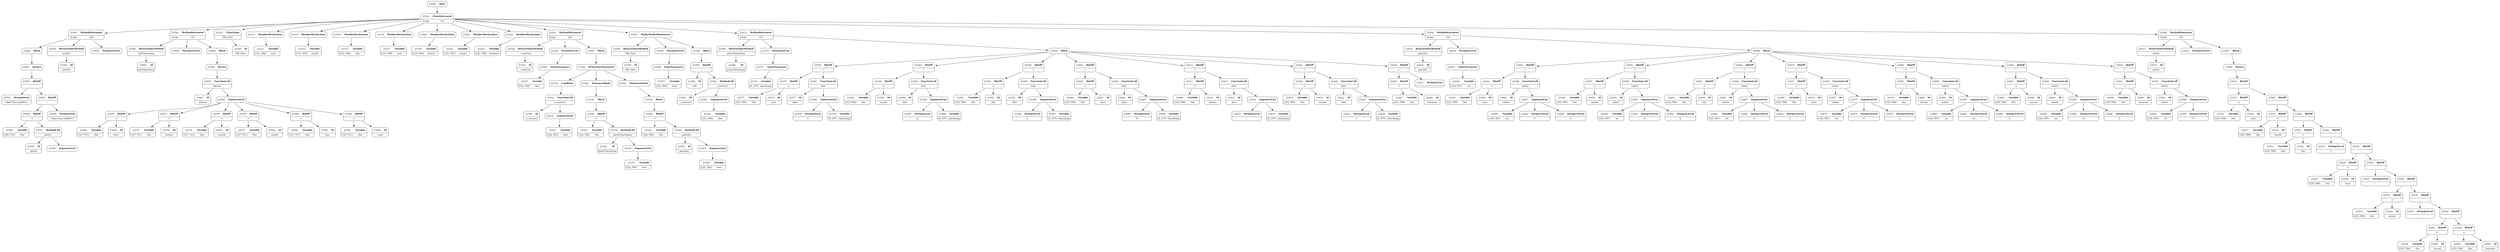 digraph ast {
node [shape=none];
23552 [label=<<TABLE border='1' cellspacing='0' cellpadding='10' style='rounded' ><TR><TD border='0'>23552</TD><TD border='0'><B>StringLiteral</B></TD></TR><HR/><TR><TD border='0' cellpadding='5' colspan='2'>&lt;dateTime.iso8601&gt;</TD></TR></TABLE>>];
23553 [label=<<TABLE border='1' cellspacing='0' cellpadding='10' style='rounded' ><TR><TD border='0'>23553</TD><TD border='0'><B>BinOP</B></TD></TR><HR/><TR><TD border='0' cellpadding='5' colspan='2'>.</TD></TR></TABLE>>];
23553 -> 23552 [weight=2];
23553 -> 23559 [weight=2];
23554 [label=<<TABLE border='1' cellspacing='0' cellpadding='10' style='rounded' ><TR><TD border='0'>23554</TD><TD border='0'><B>Variable</B></TD></TR><HR/><TR><TD border='0' cellpadding='5'>(126, 510)</TD><TD border='0' cellpadding='5'>this</TD></TR></TABLE>>];
23555 [label=<<TABLE border='1' cellspacing='0' cellpadding='10' style='rounded' ><TR><TD border='0'>23555</TD><TD border='0'><B>Id</B></TD></TR><HR/><TR><TD border='0' cellpadding='5' colspan='2'>getIso</TD></TR></TABLE>>];
23556 [label=<<TABLE border='1' cellspacing='0' cellpadding='10' style='rounded' ><TR><TD border='0'>23556</TD><TD border='0'><B>ArgumentList</B></TD></TR></TABLE>>];
23557 [label=<<TABLE border='1' cellspacing='0' cellpadding='10' style='rounded' ><TR><TD border='0'>23557</TD><TD border='0'><B>MethodCall</B></TD></TR><HR/><TR><TD border='0' cellpadding='5' colspan='2'>getIso</TD></TR></TABLE>>];
23557 -> 23555 [weight=2];
23557 -> 23556 [weight=2];
23558 [label=<<TABLE border='1' cellspacing='0' cellpadding='10' style='rounded' ><TR><TD border='0'>23558</TD><TD border='0'><B>BinOP</B></TD></TR><HR/><TR><TD border='0' cellpadding='5' colspan='2'>-&gt;</TD></TR></TABLE>>];
23558 -> 23554 [weight=2];
23558 -> 23557 [weight=2];
23559 [label=<<TABLE border='1' cellspacing='0' cellpadding='10' style='rounded' ><TR><TD border='0'>23559</TD><TD border='0'><B>BinOP</B></TD></TR><HR/><TR><TD border='0' cellpadding='5' colspan='2'>.</TD></TR></TABLE>>];
23559 -> 23558 [weight=2];
23559 -> 23560 [weight=2];
23560 [label=<<TABLE border='1' cellspacing='0' cellpadding='10' style='rounded' ><TR><TD border='0'>23560</TD><TD border='0'><B>StringLiteral</B></TD></TR><HR/><TR><TD border='0' cellpadding='5' colspan='2'>&lt;dateTime.iso8601&gt;</TD></TR></TABLE>>];
23561 [label=<<TABLE border='1' cellspacing='0' cellpadding='10' style='rounded' ><TR><TD border='0'>23561</TD><TD border='0'><B>Return</B></TD></TR></TABLE>>];
23561 -> 23553 [weight=2];
23562 [label=<<TABLE border='1' cellspacing='0' cellpadding='10' style='rounded' ><TR><TD border='0'>23562</TD><TD border='0'><B>Block</B></TD></TR></TABLE>>];
23562 -> 23561 [weight=2];
23563 [label=<<TABLE border='1' cellspacing='0' cellpadding='10' style='rounded' ><TR><TD border='0'>23563</TD><TD border='0'><B>MethodStatement</B></TD></TR><HR/><TR><TD border='0' cellpadding='5'>Scope</TD><TD border='0' cellpadding='5'>126</TD></TR></TABLE>>];
23563 -> 23550 [weight=2];
23563 -> 23551 [weight=2];
23563 -> 23562 [weight=2];
23564 [label=<<TABLE border='1' cellspacing='0' cellpadding='10' style='rounded' ><TR><TD border='0'>23564</TD><TD border='0'><B>Id</B></TD></TR><HR/><TR><TD border='0' cellpadding='5' colspan='2'>getTimestamp</TD></TR></TABLE>>];
23565 [label=<<TABLE border='1' cellspacing='0' cellpadding='10' style='rounded' ><TR><TD border='0'>23565</TD><TD border='0'><B>ReturnValueMethod</B></TD></TR><HR/><TR><TD border='0' cellpadding='5' colspan='2'>getTimestamp</TD></TR></TABLE>>];
23565 -> 23564 [weight=2];
23566 [label=<<TABLE border='1' cellspacing='0' cellpadding='10' style='rounded' ><TR><TD border='0'>23566</TD><TD border='0'><B>ParameterList</B></TD></TR></TABLE>>];
23567 [label=<<TABLE border='1' cellspacing='0' cellpadding='10' style='rounded' ><TR><TD border='0'>23567</TD><TD border='0'><B>Id</B></TD></TR><HR/><TR><TD border='0' cellpadding='5' colspan='2'>mktime</TD></TR></TABLE>>];
23568 [label=<<TABLE border='1' cellspacing='0' cellpadding='10' style='rounded' ><TR><TD border='0'>23568</TD><TD border='0'><B>Variable</B></TD></TR><HR/><TR><TD border='0' cellpadding='5'>(127, 511)</TD><TD border='0' cellpadding='5'>this</TD></TR></TABLE>>];
23569 [label=<<TABLE border='1' cellspacing='0' cellpadding='10' style='rounded' ><TR><TD border='0'>23569</TD><TD border='0'><B>Id</B></TD></TR><HR/><TR><TD border='0' cellpadding='5' colspan='2'>hour</TD></TR></TABLE>>];
23570 [label=<<TABLE border='1' cellspacing='0' cellpadding='10' style='rounded' ><TR><TD border='0'>23570</TD><TD border='0'><B>BinOP</B></TD></TR><HR/><TR><TD border='0' cellpadding='5' colspan='2'>-&gt;</TD></TR></TABLE>>];
23570 -> 23568 [weight=2];
23570 -> 23569 [weight=2];
23571 [label=<<TABLE border='1' cellspacing='0' cellpadding='10' style='rounded' ><TR><TD border='0'>23571</TD><TD border='0'><B>Variable</B></TD></TR><HR/><TR><TD border='0' cellpadding='5'>(127, 511)</TD><TD border='0' cellpadding='5'>this</TD></TR></TABLE>>];
23572 [label=<<TABLE border='1' cellspacing='0' cellpadding='10' style='rounded' ><TR><TD border='0'>23572</TD><TD border='0'><B>Id</B></TD></TR><HR/><TR><TD border='0' cellpadding='5' colspan='2'>minute</TD></TR></TABLE>>];
23573 [label=<<TABLE border='1' cellspacing='0' cellpadding='10' style='rounded' ><TR><TD border='0'>23573</TD><TD border='0'><B>BinOP</B></TD></TR><HR/><TR><TD border='0' cellpadding='5' colspan='2'>-&gt;</TD></TR></TABLE>>];
23573 -> 23571 [weight=2];
23573 -> 23572 [weight=2];
23574 [label=<<TABLE border='1' cellspacing='0' cellpadding='10' style='rounded' ><TR><TD border='0'>23574</TD><TD border='0'><B>Variable</B></TD></TR><HR/><TR><TD border='0' cellpadding='5'>(127, 511)</TD><TD border='0' cellpadding='5'>this</TD></TR></TABLE>>];
23575 [label=<<TABLE border='1' cellspacing='0' cellpadding='10' style='rounded' ><TR><TD border='0'>23575</TD><TD border='0'><B>Id</B></TD></TR><HR/><TR><TD border='0' cellpadding='5' colspan='2'>second</TD></TR></TABLE>>];
23576 [label=<<TABLE border='1' cellspacing='0' cellpadding='10' style='rounded' ><TR><TD border='0'>23576</TD><TD border='0'><B>BinOP</B></TD></TR><HR/><TR><TD border='0' cellpadding='5' colspan='2'>-&gt;</TD></TR></TABLE>>];
23576 -> 23574 [weight=2];
23576 -> 23575 [weight=2];
23577 [label=<<TABLE border='1' cellspacing='0' cellpadding='10' style='rounded' ><TR><TD border='0'>23577</TD><TD border='0'><B>Variable</B></TD></TR><HR/><TR><TD border='0' cellpadding='5'>(127, 511)</TD><TD border='0' cellpadding='5'>this</TD></TR></TABLE>>];
23578 [label=<<TABLE border='1' cellspacing='0' cellpadding='10' style='rounded' ><TR><TD border='0'>23578</TD><TD border='0'><B>Id</B></TD></TR><HR/><TR><TD border='0' cellpadding='5' colspan='2'>month</TD></TR></TABLE>>];
23579 [label=<<TABLE border='1' cellspacing='0' cellpadding='10' style='rounded' ><TR><TD border='0'>23579</TD><TD border='0'><B>BinOP</B></TD></TR><HR/><TR><TD border='0' cellpadding='5' colspan='2'>-&gt;</TD></TR></TABLE>>];
23579 -> 23577 [weight=2];
23579 -> 23578 [weight=2];
23580 [label=<<TABLE border='1' cellspacing='0' cellpadding='10' style='rounded' ><TR><TD border='0'>23580</TD><TD border='0'><B>Variable</B></TD></TR><HR/><TR><TD border='0' cellpadding='5'>(127, 511)</TD><TD border='0' cellpadding='5'>this</TD></TR></TABLE>>];
23581 [label=<<TABLE border='1' cellspacing='0' cellpadding='10' style='rounded' ><TR><TD border='0'>23581</TD><TD border='0'><B>Id</B></TD></TR><HR/><TR><TD border='0' cellpadding='5' colspan='2'>day</TD></TR></TABLE>>];
23582 [label=<<TABLE border='1' cellspacing='0' cellpadding='10' style='rounded' ><TR><TD border='0'>23582</TD><TD border='0'><B>BinOP</B></TD></TR><HR/><TR><TD border='0' cellpadding='5' colspan='2'>-&gt;</TD></TR></TABLE>>];
23582 -> 23580 [weight=2];
23582 -> 23581 [weight=2];
23583 [label=<<TABLE border='1' cellspacing='0' cellpadding='10' style='rounded' ><TR><TD border='0'>23583</TD><TD border='0'><B>Variable</B></TD></TR><HR/><TR><TD border='0' cellpadding='5'>(127, 511)</TD><TD border='0' cellpadding='5'>this</TD></TR></TABLE>>];
23584 [label=<<TABLE border='1' cellspacing='0' cellpadding='10' style='rounded' ><TR><TD border='0'>23584</TD><TD border='0'><B>Id</B></TD></TR><HR/><TR><TD border='0' cellpadding='5' colspan='2'>year</TD></TR></TABLE>>];
23585 [label=<<TABLE border='1' cellspacing='0' cellpadding='10' style='rounded' ><TR><TD border='0'>23585</TD><TD border='0'><B>BinOP</B></TD></TR><HR/><TR><TD border='0' cellpadding='5' colspan='2'>-&gt;</TD></TR></TABLE>>];
23585 -> 23583 [weight=2];
23585 -> 23584 [weight=2];
23586 [label=<<TABLE border='1' cellspacing='0' cellpadding='10' style='rounded' ><TR><TD border='0'>23586</TD><TD border='0'><B>ArgumentList</B></TD></TR></TABLE>>];
23586 -> 23570 [weight=2];
23586 -> 23573 [weight=2];
23586 -> 23576 [weight=2];
23586 -> 23579 [weight=2];
23586 -> 23582 [weight=2];
23586 -> 23585 [weight=2];
23587 [label=<<TABLE border='1' cellspacing='0' cellpadding='10' style='rounded' ><TR><TD border='0'>23587</TD><TD border='0'><B>FunctionCall</B></TD></TR><HR/><TR><TD border='0' cellpadding='5' colspan='2'>mktime</TD></TR></TABLE>>];
23587 -> 23567 [weight=2];
23587 -> 23586 [weight=2];
23588 [label=<<TABLE border='1' cellspacing='0' cellpadding='10' style='rounded' ><TR><TD border='0'>23588</TD><TD border='0'><B>Return</B></TD></TR></TABLE>>];
23588 -> 23587 [weight=2];
23589 [label=<<TABLE border='1' cellspacing='0' cellpadding='10' style='rounded' ><TR><TD border='0'>23589</TD><TD border='0'><B>Block</B></TD></TR></TABLE>>];
23589 -> 23588 [weight=2];
23590 [label=<<TABLE border='1' cellspacing='0' cellpadding='10' style='rounded' ><TR><TD border='0'>23590</TD><TD border='0'><B>MethodStatement</B></TD></TR><HR/><TR><TD border='0' cellpadding='5'>Scope</TD><TD border='0' cellpadding='5'>127</TD></TR></TABLE>>];
23590 -> 23565 [weight=2];
23590 -> 23566 [weight=2];
23590 -> 23589 [weight=2];
23591 [label=<<TABLE border='1' cellspacing='0' cellpadding='10' style='rounded' ><TR><TD border='0'>23591</TD><TD border='0'><B>ClassStatement</B></TD></TR><HR/><TR><TD border='0' cellpadding='5'>Scope</TD><TD border='0' cellpadding='5'>121</TD></TR></TABLE>>];
23591 -> 23310 [weight=2];
23591 -> 23312 [weight=2];
23591 -> 23314 [weight=2];
23591 -> 23316 [weight=2];
23591 -> 23318 [weight=2];
23591 -> 23320 [weight=2];
23591 -> 23322 [weight=2];
23591 -> 23324 [weight=2];
23591 -> 23354 [weight=2];
23591 -> 23367 [weight=2];
23591 -> 23433 [weight=2];
23591 -> 23509 [weight=2];
23591 -> 23548 [weight=2];
23591 -> 23563 [weight=2];
23591 -> 23590 [weight=2];
23592 [label=<<TABLE border='1' cellspacing='0' cellpadding='10' style='rounded' ><TR><TD border='0'>23592</TD><TD border='0'><B>Start</B></TD></TR></TABLE>>];
23592 -> 23591 [weight=2];
23309 [label=<<TABLE border='1' cellspacing='0' cellpadding='10' style='rounded' ><TR><TD border='0'>23309</TD><TD border='0'><B>Id</B></TD></TR><HR/><TR><TD border='0' cellpadding='5' colspan='2'>IXR_Date</TD></TR></TABLE>>];
23310 [label=<<TABLE border='1' cellspacing='0' cellpadding='10' style='rounded' ><TR><TD border='0'>23310</TD><TD border='0'><B>ClassName</B></TD></TR><HR/><TR><TD border='0' cellpadding='5' colspan='2'>IXR_Date</TD></TR></TABLE>>];
23310 -> 23309 [weight=2];
23311 [label=<<TABLE border='1' cellspacing='0' cellpadding='10' style='rounded' ><TR><TD border='0'>23311</TD><TD border='0'><B>Variable</B></TD></TR><HR/><TR><TD border='0' cellpadding='5'>(121, 496)</TD><TD border='0' cellpadding='5'>year</TD></TR></TABLE>>];
23312 [label=<<TABLE border='1' cellspacing='0' cellpadding='10' style='rounded' ><TR><TD border='0'>23312</TD><TD border='0'><B>MemberDeclaration</B></TD></TR></TABLE>>];
23312 -> 23311 [weight=2];
23313 [label=<<TABLE border='1' cellspacing='0' cellpadding='10' style='rounded' ><TR><TD border='0'>23313</TD><TD border='0'><B>Variable</B></TD></TR><HR/><TR><TD border='0' cellpadding='5'>(121, 497)</TD><TD border='0' cellpadding='5'>month</TD></TR></TABLE>>];
23314 [label=<<TABLE border='1' cellspacing='0' cellpadding='10' style='rounded' ><TR><TD border='0'>23314</TD><TD border='0'><B>MemberDeclaration</B></TD></TR></TABLE>>];
23314 -> 23313 [weight=2];
23315 [label=<<TABLE border='1' cellspacing='0' cellpadding='10' style='rounded' ><TR><TD border='0'>23315</TD><TD border='0'><B>Variable</B></TD></TR><HR/><TR><TD border='0' cellpadding='5'>(121, 498)</TD><TD border='0' cellpadding='5'>day</TD></TR></TABLE>>];
23316 [label=<<TABLE border='1' cellspacing='0' cellpadding='10' style='rounded' ><TR><TD border='0'>23316</TD><TD border='0'><B>MemberDeclaration</B></TD></TR></TABLE>>];
23316 -> 23315 [weight=2];
23317 [label=<<TABLE border='1' cellspacing='0' cellpadding='10' style='rounded' ><TR><TD border='0'>23317</TD><TD border='0'><B>Variable</B></TD></TR><HR/><TR><TD border='0' cellpadding='5'>(121, 499)</TD><TD border='0' cellpadding='5'>hour</TD></TR></TABLE>>];
23318 [label=<<TABLE border='1' cellspacing='0' cellpadding='10' style='rounded' ><TR><TD border='0'>23318</TD><TD border='0'><B>MemberDeclaration</B></TD></TR></TABLE>>];
23318 -> 23317 [weight=2];
23319 [label=<<TABLE border='1' cellspacing='0' cellpadding='10' style='rounded' ><TR><TD border='0'>23319</TD><TD border='0'><B>Variable</B></TD></TR><HR/><TR><TD border='0' cellpadding='5'>(121, 500)</TD><TD border='0' cellpadding='5'>minute</TD></TR></TABLE>>];
23320 [label=<<TABLE border='1' cellspacing='0' cellpadding='10' style='rounded' ><TR><TD border='0'>23320</TD><TD border='0'><B>MemberDeclaration</B></TD></TR></TABLE>>];
23320 -> 23319 [weight=2];
23321 [label=<<TABLE border='1' cellspacing='0' cellpadding='10' style='rounded' ><TR><TD border='0'>23321</TD><TD border='0'><B>Variable</B></TD></TR><HR/><TR><TD border='0' cellpadding='5'>(121, 501)</TD><TD border='0' cellpadding='5'>second</TD></TR></TABLE>>];
23322 [label=<<TABLE border='1' cellspacing='0' cellpadding='10' style='rounded' ><TR><TD border='0'>23322</TD><TD border='0'><B>MemberDeclaration</B></TD></TR></TABLE>>];
23322 -> 23321 [weight=2];
23323 [label=<<TABLE border='1' cellspacing='0' cellpadding='10' style='rounded' ><TR><TD border='0'>23323</TD><TD border='0'><B>Variable</B></TD></TR><HR/><TR><TD border='0' cellpadding='5'>(121, 502)</TD><TD border='0' cellpadding='5'>timezone</TD></TR></TABLE>>];
23324 [label=<<TABLE border='1' cellspacing='0' cellpadding='10' style='rounded' ><TR><TD border='0'>23324</TD><TD border='0'><B>MemberDeclaration</B></TD></TR></TABLE>>];
23324 -> 23323 [weight=2];
23325 [label=<<TABLE border='1' cellspacing='0' cellpadding='10' style='rounded' ><TR><TD border='0'>23325</TD><TD border='0'><B>Id</B></TD></TR><HR/><TR><TD border='0' cellpadding='5' colspan='2'>__construct</TD></TR></TABLE>>];
23326 [label=<<TABLE border='1' cellspacing='0' cellpadding='10' style='rounded' ><TR><TD border='0'>23326</TD><TD border='0'><B>ReturnValueMethod</B></TD></TR><HR/><TR><TD border='0' cellpadding='5' colspan='2'>__construct</TD></TR></TABLE>>];
23326 -> 23325 [weight=2];
23327 [label=<<TABLE border='1' cellspacing='0' cellpadding='10' style='rounded' ><TR><TD border='0'>23327</TD><TD border='0'><B>Variable</B></TD></TR><HR/><TR><TD border='0' cellpadding='5'>(122, 503)</TD><TD border='0' cellpadding='5'>time</TD></TR></TABLE>>];
23328 [label=<<TABLE border='1' cellspacing='0' cellpadding='10' style='rounded' ><TR><TD border='0'>23328</TD><TD border='0'><B>ValueParameter</B></TD></TR></TABLE>>];
23328 -> 23327 [weight=2];
23329 [label=<<TABLE border='1' cellspacing='0' cellpadding='10' style='rounded' ><TR><TD border='0'>23329</TD><TD border='0'><B>ParameterList</B></TD></TR></TABLE>>];
23329 -> 23328 [weight=2];
23330 [label=<<TABLE border='1' cellspacing='0' cellpadding='10' style='rounded' ><TR><TD border='0'>23330</TD><TD border='0'><B>Id</B></TD></TR><HR/><TR><TD border='0' cellpadding='5' colspan='2'>is_numeric</TD></TR></TABLE>>];
23331 [label=<<TABLE border='1' cellspacing='0' cellpadding='10' style='rounded' ><TR><TD border='0'>23331</TD><TD border='0'><B>Variable</B></TD></TR><HR/><TR><TD border='0' cellpadding='5'>(122, 503)</TD><TD border='0' cellpadding='5'>time</TD></TR></TABLE>>];
23332 [label=<<TABLE border='1' cellspacing='0' cellpadding='10' style='rounded' ><TR><TD border='0'>23332</TD><TD border='0'><B>ArgumentList</B></TD></TR></TABLE>>];
23332 -> 23331 [weight=2];
23333 [label=<<TABLE border='1' cellspacing='0' cellpadding='10' style='rounded' ><TR><TD border='0'>23333</TD><TD border='0'><B>FunctionCall</B></TD></TR><HR/><TR><TD border='0' cellpadding='5' colspan='2'>is_numeric</TD></TR></TABLE>>];
23333 -> 23330 [weight=2];
23333 -> 23332 [weight=2];
23334 [label=<<TABLE border='1' cellspacing='0' cellpadding='10' style='rounded' ><TR><TD border='0'>23334</TD><TD border='0'><B>Condition</B></TD></TR></TABLE>>];
23334 -> 23333 [weight=2];
23335 [label=<<TABLE border='1' cellspacing='0' cellpadding='10' style='rounded' ><TR><TD border='0'>23335</TD><TD border='0'><B>Variable</B></TD></TR><HR/><TR><TD border='0' cellpadding='5'>(122, 504)</TD><TD border='0' cellpadding='5'>this</TD></TR></TABLE>>];
23336 [label=<<TABLE border='1' cellspacing='0' cellpadding='10' style='rounded' ><TR><TD border='0'>23336</TD><TD border='0'><B>Id</B></TD></TR><HR/><TR><TD border='0' cellpadding='5' colspan='2'>parseTimestamp</TD></TR></TABLE>>];
23337 [label=<<TABLE border='1' cellspacing='0' cellpadding='10' style='rounded' ><TR><TD border='0'>23337</TD><TD border='0'><B>Variable</B></TD></TR><HR/><TR><TD border='0' cellpadding='5'>(122, 503)</TD><TD border='0' cellpadding='5'>time</TD></TR></TABLE>>];
23338 [label=<<TABLE border='1' cellspacing='0' cellpadding='10' style='rounded' ><TR><TD border='0'>23338</TD><TD border='0'><B>ArgumentList</B></TD></TR></TABLE>>];
23338 -> 23337 [weight=2];
23339 [label=<<TABLE border='1' cellspacing='0' cellpadding='10' style='rounded' ><TR><TD border='0'>23339</TD><TD border='0'><B>MethodCall</B></TD></TR><HR/><TR><TD border='0' cellpadding='5' colspan='2'>parseTimestamp</TD></TR></TABLE>>];
23339 -> 23336 [weight=2];
23339 -> 23338 [weight=2];
23340 [label=<<TABLE border='1' cellspacing='0' cellpadding='10' style='rounded' ><TR><TD border='0'>23340</TD><TD border='0'><B>BinOP</B></TD></TR><HR/><TR><TD border='0' cellpadding='5' colspan='2'>-&gt;</TD></TR></TABLE>>];
23340 -> 23335 [weight=2];
23340 -> 23339 [weight=2];
23341 [label=<<TABLE border='1' cellspacing='0' cellpadding='10' style='rounded' ><TR><TD border='0'>23341</TD><TD border='0'><B>Block</B></TD></TR></TABLE>>];
23341 -> 23340 [weight=2];
23342 [label=<<TABLE border='1' cellspacing='0' cellpadding='10' style='rounded' ><TR><TD border='0'>23342</TD><TD border='0'><B>IfThenElseStatement</B></TD></TR></TABLE>>];
23342 -> 23334 [weight=2];
23342 -> 23343 [weight=2];
23342 -> 23352 [weight=2];
23343 [label=<<TABLE border='1' cellspacing='0' cellpadding='10' style='rounded' ><TR><TD border='0'>23343</TD><TD border='0'><B>StatementBody</B></TD></TR></TABLE>>];
23343 -> 23341 [weight=2];
23344 [label=<<TABLE border='1' cellspacing='0' cellpadding='10' style='rounded' ><TR><TD border='0'>23344</TD><TD border='0'><B>Variable</B></TD></TR><HR/><TR><TD border='0' cellpadding='5'>(122, 504)</TD><TD border='0' cellpadding='5'>this</TD></TR></TABLE>>];
23345 [label=<<TABLE border='1' cellspacing='0' cellpadding='10' style='rounded' ><TR><TD border='0'>23345</TD><TD border='0'><B>Id</B></TD></TR><HR/><TR><TD border='0' cellpadding='5' colspan='2'>parseIso</TD></TR></TABLE>>];
23346 [label=<<TABLE border='1' cellspacing='0' cellpadding='10' style='rounded' ><TR><TD border='0'>23346</TD><TD border='0'><B>Variable</B></TD></TR><HR/><TR><TD border='0' cellpadding='5'>(122, 503)</TD><TD border='0' cellpadding='5'>time</TD></TR></TABLE>>];
23347 [label=<<TABLE border='1' cellspacing='0' cellpadding='10' style='rounded' ><TR><TD border='0'>23347</TD><TD border='0'><B>ArgumentList</B></TD></TR></TABLE>>];
23347 -> 23346 [weight=2];
23348 [label=<<TABLE border='1' cellspacing='0' cellpadding='10' style='rounded' ><TR><TD border='0'>23348</TD><TD border='0'><B>MethodCall</B></TD></TR><HR/><TR><TD border='0' cellpadding='5' colspan='2'>parseIso</TD></TR></TABLE>>];
23348 -> 23345 [weight=2];
23348 -> 23347 [weight=2];
23349 [label=<<TABLE border='1' cellspacing='0' cellpadding='10' style='rounded' ><TR><TD border='0'>23349</TD><TD border='0'><B>BinOP</B></TD></TR><HR/><TR><TD border='0' cellpadding='5' colspan='2'>-&gt;</TD></TR></TABLE>>];
23349 -> 23344 [weight=2];
23349 -> 23348 [weight=2];
23350 [label=<<TABLE border='1' cellspacing='0' cellpadding='10' style='rounded' ><TR><TD border='0'>23350</TD><TD border='0'><B>Block</B></TD></TR></TABLE>>];
23350 -> 23349 [weight=2];
23352 [label=<<TABLE border='1' cellspacing='0' cellpadding='10' style='rounded' ><TR><TD border='0'>23352</TD><TD border='0'><B>StatementBody</B></TD></TR></TABLE>>];
23352 -> 23350 [weight=2];
23353 [label=<<TABLE border='1' cellspacing='0' cellpadding='10' style='rounded' ><TR><TD border='0'>23353</TD><TD border='0'><B>Block</B></TD></TR></TABLE>>];
23353 -> 23342 [weight=2];
23354 [label=<<TABLE border='1' cellspacing='0' cellpadding='10' style='rounded' ><TR><TD border='0'>23354</TD><TD border='0'><B>MethodStatement</B></TD></TR><HR/><TR><TD border='0' cellpadding='5'>Scope</TD><TD border='0' cellpadding='5'>122</TD></TR></TABLE>>];
23354 -> 23326 [weight=2];
23354 -> 23329 [weight=2];
23354 -> 23353 [weight=2];
23355 [label=<<TABLE border='1' cellspacing='0' cellpadding='10' style='rounded' ><TR><TD border='0'>23355</TD><TD border='0'><B>Id</B></TD></TR><HR/><TR><TD border='0' cellpadding='5' colspan='2'>IXR_Date</TD></TR></TABLE>>];
23356 [label=<<TABLE border='1' cellspacing='0' cellpadding='10' style='rounded' ><TR><TD border='0'>23356</TD><TD border='0'><B>ReturnValueMethod</B></TD></TR><HR/><TR><TD border='0' cellpadding='5' colspan='2'>IXR_Date</TD></TR></TABLE>>];
23356 -> 23355 [weight=2];
23357 [label=<<TABLE border='1' cellspacing='0' cellpadding='10' style='rounded' ><TR><TD border='0'>23357</TD><TD border='0'><B>Variable</B></TD></TR><HR/><TR><TD border='0' cellpadding='5'>(121, 505)</TD><TD border='0' cellpadding='5'>time</TD></TR></TABLE>>];
23358 [label=<<TABLE border='1' cellspacing='0' cellpadding='10' style='rounded' ><TR><TD border='0'>23358</TD><TD border='0'><B>ValueParameter</B></TD></TR></TABLE>>];
23358 -> 23357 [weight=2];
23359 [label=<<TABLE border='1' cellspacing='0' cellpadding='10' style='rounded' ><TR><TD border='0'>23359</TD><TD border='0'><B>ParameterList</B></TD></TR></TABLE>>];
23359 -> 23358 [weight=2];
23360 [label=<<TABLE border='1' cellspacing='0' cellpadding='10' style='rounded' ><TR><TD border='0'>23360</TD><TD border='0'><B>Id</B></TD></TR><HR/><TR><TD border='0' cellpadding='5' colspan='2'>self</TD></TR></TABLE>>];
23361 [label=<<TABLE border='1' cellspacing='0' cellpadding='10' style='rounded' ><TR><TD border='0'>23361</TD><TD border='0'><B>Id</B></TD></TR><HR/><TR><TD border='0' cellpadding='5' colspan='2'>__construct</TD></TR></TABLE>>];
23362 [label=<<TABLE border='1' cellspacing='0' cellpadding='10' style='rounded' ><TR><TD border='0'>23362</TD><TD border='0'><B>Variable</B></TD></TR><HR/><TR><TD border='0' cellpadding='5'>(121, 505)</TD><TD border='0' cellpadding='5'>time</TD></TR></TABLE>>];
23363 [label=<<TABLE border='1' cellspacing='0' cellpadding='10' style='rounded' ><TR><TD border='0'>23363</TD><TD border='0'><B>ArgumentList</B></TD></TR></TABLE>>];
23363 -> 23362 [weight=2];
23364 [label=<<TABLE border='1' cellspacing='0' cellpadding='10' style='rounded' ><TR><TD border='0'>23364</TD><TD border='0'><B>MethodCall</B></TD></TR><HR/><TR><TD border='0' cellpadding='5' colspan='2'>__construct</TD></TR></TABLE>>];
23364 -> 23361 [weight=2];
23364 -> 23363 [weight=2];
23365 [label=<<TABLE border='1' cellspacing='0' cellpadding='10' style='rounded' ><TR><TD border='0'>23365</TD><TD border='0'><B>BinOP</B></TD></TR><HR/><TR><TD border='0' cellpadding='5' colspan='2'>::</TD></TR></TABLE>>];
23365 -> 23360 [weight=2];
23365 -> 23364 [weight=2];
23366 [label=<<TABLE border='1' cellspacing='0' cellpadding='10' style='rounded' ><TR><TD border='0'>23366</TD><TD border='0'><B>Block</B></TD></TR></TABLE>>];
23366 -> 23365 [weight=2];
23367 [label=<<TABLE border='1' cellspacing='0' cellpadding='10' style='rounded' ><TR><TD border='0'>23367</TD><TD border='0'><B>PublicMethodStatement</B></TD></TR></TABLE>>];
23367 -> 23356 [weight=2];
23367 -> 23359 [weight=2];
23367 -> 23366 [weight=2];
23368 [label=<<TABLE border='1' cellspacing='0' cellpadding='10' style='rounded' ><TR><TD border='0'>23368</TD><TD border='0'><B>Id</B></TD></TR><HR/><TR><TD border='0' cellpadding='5' colspan='2'>parseTimestamp</TD></TR></TABLE>>];
23369 [label=<<TABLE border='1' cellspacing='0' cellpadding='10' style='rounded' ><TR><TD border='0'>23369</TD><TD border='0'><B>ReturnValueMethod</B></TD></TR><HR/><TR><TD border='0' cellpadding='5' colspan='2'>parseTimestamp</TD></TR></TABLE>>];
23369 -> 23368 [weight=2];
23370 [label=<<TABLE border='1' cellspacing='0' cellpadding='10' style='rounded' ><TR><TD border='0'>23370</TD><TD border='0'><B>Variable</B></TD></TR><HR/><TR><TD border='0' cellpadding='5'>(0, 277)</TD><TD border='0' cellpadding='5'>timestamp</TD></TR></TABLE>>];
23371 [label=<<TABLE border='1' cellspacing='0' cellpadding='10' style='rounded' ><TR><TD border='0'>23371</TD><TD border='0'><B>ValueParameter</B></TD></TR></TABLE>>];
23371 -> 23370 [weight=2];
23372 [label=<<TABLE border='1' cellspacing='0' cellpadding='10' style='rounded' ><TR><TD border='0'>23372</TD><TD border='0'><B>ParameterList</B></TD></TR></TABLE>>];
23372 -> 23371 [weight=2];
23373 [label=<<TABLE border='1' cellspacing='0' cellpadding='10' style='rounded' ><TR><TD border='0'>23373</TD><TD border='0'><B>Variable</B></TD></TR><HR/><TR><TD border='0' cellpadding='5'>(123, 506)</TD><TD border='0' cellpadding='5'>this</TD></TR></TABLE>>];
23374 [label=<<TABLE border='1' cellspacing='0' cellpadding='10' style='rounded' ><TR><TD border='0'>23374</TD><TD border='0'><B>Id</B></TD></TR><HR/><TR><TD border='0' cellpadding='5' colspan='2'>year</TD></TR></TABLE>>];
23375 [label=<<TABLE border='1' cellspacing='0' cellpadding='10' style='rounded' ><TR><TD border='0'>23375</TD><TD border='0'><B>BinOP</B></TD></TR><HR/><TR><TD border='0' cellpadding='5' colspan='2'>-&gt;</TD></TR></TABLE>>];
23375 -> 23373 [weight=2];
23375 -> 23374 [weight=2];
23376 [label=<<TABLE border='1' cellspacing='0' cellpadding='10' style='rounded' ><TR><TD border='0'>23376</TD><TD border='0'><B>BinOP</B></TD></TR><HR/><TR><TD border='0' cellpadding='5' colspan='2'>=</TD></TR></TABLE>>];
23376 -> 23375 [weight=2];
23376 -> 23381 [weight=2];
23377 [label=<<TABLE border='1' cellspacing='0' cellpadding='10' style='rounded' ><TR><TD border='0'>23377</TD><TD border='0'><B>Id</B></TD></TR><HR/><TR><TD border='0' cellpadding='5' colspan='2'>date</TD></TR></TABLE>>];
23378 [label=<<TABLE border='1' cellspacing='0' cellpadding='10' style='rounded' ><TR><TD border='0'>23378</TD><TD border='0'><B>StringLiteral</B></TD></TR><HR/><TR><TD border='0' cellpadding='5' colspan='2'>Y</TD></TR></TABLE>>];
23379 [label=<<TABLE border='1' cellspacing='0' cellpadding='10' style='rounded' ><TR><TD border='0'>23379</TD><TD border='0'><B>Variable</B></TD></TR><HR/><TR><TD border='0' cellpadding='5'>(0, 277)</TD><TD border='0' cellpadding='5'>timestamp</TD></TR></TABLE>>];
23380 [label=<<TABLE border='1' cellspacing='0' cellpadding='10' style='rounded' ><TR><TD border='0'>23380</TD><TD border='0'><B>ArgumentList</B></TD></TR></TABLE>>];
23380 -> 23378 [weight=2];
23380 -> 23379 [weight=2];
23381 [label=<<TABLE border='1' cellspacing='0' cellpadding='10' style='rounded' ><TR><TD border='0'>23381</TD><TD border='0'><B>FunctionCall</B></TD></TR><HR/><TR><TD border='0' cellpadding='5' colspan='2'>date</TD></TR></TABLE>>];
23381 -> 23377 [weight=2];
23381 -> 23380 [weight=2];
23382 [label=<<TABLE border='1' cellspacing='0' cellpadding='10' style='rounded' ><TR><TD border='0'>23382</TD><TD border='0'><B>Variable</B></TD></TR><HR/><TR><TD border='0' cellpadding='5'>(123, 506)</TD><TD border='0' cellpadding='5'>this</TD></TR></TABLE>>];
23383 [label=<<TABLE border='1' cellspacing='0' cellpadding='10' style='rounded' ><TR><TD border='0'>23383</TD><TD border='0'><B>Id</B></TD></TR><HR/><TR><TD border='0' cellpadding='5' colspan='2'>month</TD></TR></TABLE>>];
23384 [label=<<TABLE border='1' cellspacing='0' cellpadding='10' style='rounded' ><TR><TD border='0'>23384</TD><TD border='0'><B>BinOP</B></TD></TR><HR/><TR><TD border='0' cellpadding='5' colspan='2'>-&gt;</TD></TR></TABLE>>];
23384 -> 23382 [weight=2];
23384 -> 23383 [weight=2];
23385 [label=<<TABLE border='1' cellspacing='0' cellpadding='10' style='rounded' ><TR><TD border='0'>23385</TD><TD border='0'><B>BinOP</B></TD></TR><HR/><TR><TD border='0' cellpadding='5' colspan='2'>=</TD></TR></TABLE>>];
23385 -> 23384 [weight=2];
23385 -> 23390 [weight=2];
23386 [label=<<TABLE border='1' cellspacing='0' cellpadding='10' style='rounded' ><TR><TD border='0'>23386</TD><TD border='0'><B>Id</B></TD></TR><HR/><TR><TD border='0' cellpadding='5' colspan='2'>date</TD></TR></TABLE>>];
23387 [label=<<TABLE border='1' cellspacing='0' cellpadding='10' style='rounded' ><TR><TD border='0'>23387</TD><TD border='0'><B>StringLiteral</B></TD></TR><HR/><TR><TD border='0' cellpadding='5' colspan='2'>m</TD></TR></TABLE>>];
23388 [label=<<TABLE border='1' cellspacing='0' cellpadding='10' style='rounded' ><TR><TD border='0'>23388</TD><TD border='0'><B>Variable</B></TD></TR><HR/><TR><TD border='0' cellpadding='5'>(0, 277)</TD><TD border='0' cellpadding='5'>timestamp</TD></TR></TABLE>>];
23389 [label=<<TABLE border='1' cellspacing='0' cellpadding='10' style='rounded' ><TR><TD border='0'>23389</TD><TD border='0'><B>ArgumentList</B></TD></TR></TABLE>>];
23389 -> 23387 [weight=2];
23389 -> 23388 [weight=2];
23390 [label=<<TABLE border='1' cellspacing='0' cellpadding='10' style='rounded' ><TR><TD border='0'>23390</TD><TD border='0'><B>FunctionCall</B></TD></TR><HR/><TR><TD border='0' cellpadding='5' colspan='2'>date</TD></TR></TABLE>>];
23390 -> 23386 [weight=2];
23390 -> 23389 [weight=2];
23391 [label=<<TABLE border='1' cellspacing='0' cellpadding='10' style='rounded' ><TR><TD border='0'>23391</TD><TD border='0'><B>Variable</B></TD></TR><HR/><TR><TD border='0' cellpadding='5'>(123, 506)</TD><TD border='0' cellpadding='5'>this</TD></TR></TABLE>>];
23392 [label=<<TABLE border='1' cellspacing='0' cellpadding='10' style='rounded' ><TR><TD border='0'>23392</TD><TD border='0'><B>Id</B></TD></TR><HR/><TR><TD border='0' cellpadding='5' colspan='2'>day</TD></TR></TABLE>>];
23393 [label=<<TABLE border='1' cellspacing='0' cellpadding='10' style='rounded' ><TR><TD border='0'>23393</TD><TD border='0'><B>BinOP</B></TD></TR><HR/><TR><TD border='0' cellpadding='5' colspan='2'>-&gt;</TD></TR></TABLE>>];
23393 -> 23391 [weight=2];
23393 -> 23392 [weight=2];
23394 [label=<<TABLE border='1' cellspacing='0' cellpadding='10' style='rounded' ><TR><TD border='0'>23394</TD><TD border='0'><B>BinOP</B></TD></TR><HR/><TR><TD border='0' cellpadding='5' colspan='2'>=</TD></TR></TABLE>>];
23394 -> 23393 [weight=2];
23394 -> 23399 [weight=2];
23395 [label=<<TABLE border='1' cellspacing='0' cellpadding='10' style='rounded' ><TR><TD border='0'>23395</TD><TD border='0'><B>Id</B></TD></TR><HR/><TR><TD border='0' cellpadding='5' colspan='2'>date</TD></TR></TABLE>>];
23396 [label=<<TABLE border='1' cellspacing='0' cellpadding='10' style='rounded' ><TR><TD border='0'>23396</TD><TD border='0'><B>StringLiteral</B></TD></TR><HR/><TR><TD border='0' cellpadding='5' colspan='2'>d</TD></TR></TABLE>>];
23397 [label=<<TABLE border='1' cellspacing='0' cellpadding='10' style='rounded' ><TR><TD border='0'>23397</TD><TD border='0'><B>Variable</B></TD></TR><HR/><TR><TD border='0' cellpadding='5'>(0, 277)</TD><TD border='0' cellpadding='5'>timestamp</TD></TR></TABLE>>];
23398 [label=<<TABLE border='1' cellspacing='0' cellpadding='10' style='rounded' ><TR><TD border='0'>23398</TD><TD border='0'><B>ArgumentList</B></TD></TR></TABLE>>];
23398 -> 23396 [weight=2];
23398 -> 23397 [weight=2];
23399 [label=<<TABLE border='1' cellspacing='0' cellpadding='10' style='rounded' ><TR><TD border='0'>23399</TD><TD border='0'><B>FunctionCall</B></TD></TR><HR/><TR><TD border='0' cellpadding='5' colspan='2'>date</TD></TR></TABLE>>];
23399 -> 23395 [weight=2];
23399 -> 23398 [weight=2];
23400 [label=<<TABLE border='1' cellspacing='0' cellpadding='10' style='rounded' ><TR><TD border='0'>23400</TD><TD border='0'><B>Variable</B></TD></TR><HR/><TR><TD border='0' cellpadding='5'>(123, 506)</TD><TD border='0' cellpadding='5'>this</TD></TR></TABLE>>];
23401 [label=<<TABLE border='1' cellspacing='0' cellpadding='10' style='rounded' ><TR><TD border='0'>23401</TD><TD border='0'><B>Id</B></TD></TR><HR/><TR><TD border='0' cellpadding='5' colspan='2'>hour</TD></TR></TABLE>>];
23402 [label=<<TABLE border='1' cellspacing='0' cellpadding='10' style='rounded' ><TR><TD border='0'>23402</TD><TD border='0'><B>BinOP</B></TD></TR><HR/><TR><TD border='0' cellpadding='5' colspan='2'>-&gt;</TD></TR></TABLE>>];
23402 -> 23400 [weight=2];
23402 -> 23401 [weight=2];
23403 [label=<<TABLE border='1' cellspacing='0' cellpadding='10' style='rounded' ><TR><TD border='0'>23403</TD><TD border='0'><B>BinOP</B></TD></TR><HR/><TR><TD border='0' cellpadding='5' colspan='2'>=</TD></TR></TABLE>>];
23403 -> 23402 [weight=2];
23403 -> 23408 [weight=2];
23404 [label=<<TABLE border='1' cellspacing='0' cellpadding='10' style='rounded' ><TR><TD border='0'>23404</TD><TD border='0'><B>Id</B></TD></TR><HR/><TR><TD border='0' cellpadding='5' colspan='2'>date</TD></TR></TABLE>>];
23405 [label=<<TABLE border='1' cellspacing='0' cellpadding='10' style='rounded' ><TR><TD border='0'>23405</TD><TD border='0'><B>StringLiteral</B></TD></TR><HR/><TR><TD border='0' cellpadding='5' colspan='2'>H</TD></TR></TABLE>>];
23406 [label=<<TABLE border='1' cellspacing='0' cellpadding='10' style='rounded' ><TR><TD border='0'>23406</TD><TD border='0'><B>Variable</B></TD></TR><HR/><TR><TD border='0' cellpadding='5'>(0, 277)</TD><TD border='0' cellpadding='5'>timestamp</TD></TR></TABLE>>];
23407 [label=<<TABLE border='1' cellspacing='0' cellpadding='10' style='rounded' ><TR><TD border='0'>23407</TD><TD border='0'><B>ArgumentList</B></TD></TR></TABLE>>];
23407 -> 23405 [weight=2];
23407 -> 23406 [weight=2];
23408 [label=<<TABLE border='1' cellspacing='0' cellpadding='10' style='rounded' ><TR><TD border='0'>23408</TD><TD border='0'><B>FunctionCall</B></TD></TR><HR/><TR><TD border='0' cellpadding='5' colspan='2'>date</TD></TR></TABLE>>];
23408 -> 23404 [weight=2];
23408 -> 23407 [weight=2];
23409 [label=<<TABLE border='1' cellspacing='0' cellpadding='10' style='rounded' ><TR><TD border='0'>23409</TD><TD border='0'><B>Variable</B></TD></TR><HR/><TR><TD border='0' cellpadding='5'>(123, 506)</TD><TD border='0' cellpadding='5'>this</TD></TR></TABLE>>];
23410 [label=<<TABLE border='1' cellspacing='0' cellpadding='10' style='rounded' ><TR><TD border='0'>23410</TD><TD border='0'><B>Id</B></TD></TR><HR/><TR><TD border='0' cellpadding='5' colspan='2'>minute</TD></TR></TABLE>>];
23411 [label=<<TABLE border='1' cellspacing='0' cellpadding='10' style='rounded' ><TR><TD border='0'>23411</TD><TD border='0'><B>BinOP</B></TD></TR><HR/><TR><TD border='0' cellpadding='5' colspan='2'>-&gt;</TD></TR></TABLE>>];
23411 -> 23409 [weight=2];
23411 -> 23410 [weight=2];
23412 [label=<<TABLE border='1' cellspacing='0' cellpadding='10' style='rounded' ><TR><TD border='0'>23412</TD><TD border='0'><B>BinOP</B></TD></TR><HR/><TR><TD border='0' cellpadding='5' colspan='2'>=</TD></TR></TABLE>>];
23412 -> 23411 [weight=2];
23412 -> 23417 [weight=2];
23413 [label=<<TABLE border='1' cellspacing='0' cellpadding='10' style='rounded' ><TR><TD border='0'>23413</TD><TD border='0'><B>Id</B></TD></TR><HR/><TR><TD border='0' cellpadding='5' colspan='2'>date</TD></TR></TABLE>>];
23414 [label=<<TABLE border='1' cellspacing='0' cellpadding='10' style='rounded' ><TR><TD border='0'>23414</TD><TD border='0'><B>StringLiteral</B></TD></TR><HR/><TR><TD border='0' cellpadding='5' colspan='2'>i</TD></TR></TABLE>>];
23415 [label=<<TABLE border='1' cellspacing='0' cellpadding='10' style='rounded' ><TR><TD border='0'>23415</TD><TD border='0'><B>Variable</B></TD></TR><HR/><TR><TD border='0' cellpadding='5'>(0, 277)</TD><TD border='0' cellpadding='5'>timestamp</TD></TR></TABLE>>];
23416 [label=<<TABLE border='1' cellspacing='0' cellpadding='10' style='rounded' ><TR><TD border='0'>23416</TD><TD border='0'><B>ArgumentList</B></TD></TR></TABLE>>];
23416 -> 23414 [weight=2];
23416 -> 23415 [weight=2];
23417 [label=<<TABLE border='1' cellspacing='0' cellpadding='10' style='rounded' ><TR><TD border='0'>23417</TD><TD border='0'><B>FunctionCall</B></TD></TR><HR/><TR><TD border='0' cellpadding='5' colspan='2'>date</TD></TR></TABLE>>];
23417 -> 23413 [weight=2];
23417 -> 23416 [weight=2];
23418 [label=<<TABLE border='1' cellspacing='0' cellpadding='10' style='rounded' ><TR><TD border='0'>23418</TD><TD border='0'><B>Variable</B></TD></TR><HR/><TR><TD border='0' cellpadding='5'>(123, 506)</TD><TD border='0' cellpadding='5'>this</TD></TR></TABLE>>];
23419 [label=<<TABLE border='1' cellspacing='0' cellpadding='10' style='rounded' ><TR><TD border='0'>23419</TD><TD border='0'><B>Id</B></TD></TR><HR/><TR><TD border='0' cellpadding='5' colspan='2'>second</TD></TR></TABLE>>];
23420 [label=<<TABLE border='1' cellspacing='0' cellpadding='10' style='rounded' ><TR><TD border='0'>23420</TD><TD border='0'><B>BinOP</B></TD></TR><HR/><TR><TD border='0' cellpadding='5' colspan='2'>-&gt;</TD></TR></TABLE>>];
23420 -> 23418 [weight=2];
23420 -> 23419 [weight=2];
23421 [label=<<TABLE border='1' cellspacing='0' cellpadding='10' style='rounded' ><TR><TD border='0'>23421</TD><TD border='0'><B>BinOP</B></TD></TR><HR/><TR><TD border='0' cellpadding='5' colspan='2'>=</TD></TR></TABLE>>];
23421 -> 23420 [weight=2];
23421 -> 23426 [weight=2];
23422 [label=<<TABLE border='1' cellspacing='0' cellpadding='10' style='rounded' ><TR><TD border='0'>23422</TD><TD border='0'><B>Id</B></TD></TR><HR/><TR><TD border='0' cellpadding='5' colspan='2'>date</TD></TR></TABLE>>];
23423 [label=<<TABLE border='1' cellspacing='0' cellpadding='10' style='rounded' ><TR><TD border='0'>23423</TD><TD border='0'><B>StringLiteral</B></TD></TR><HR/><TR><TD border='0' cellpadding='5' colspan='2'>s</TD></TR></TABLE>>];
23424 [label=<<TABLE border='1' cellspacing='0' cellpadding='10' style='rounded' ><TR><TD border='0'>23424</TD><TD border='0'><B>Variable</B></TD></TR><HR/><TR><TD border='0' cellpadding='5'>(0, 277)</TD><TD border='0' cellpadding='5'>timestamp</TD></TR></TABLE>>];
23425 [label=<<TABLE border='1' cellspacing='0' cellpadding='10' style='rounded' ><TR><TD border='0'>23425</TD><TD border='0'><B>ArgumentList</B></TD></TR></TABLE>>];
23425 -> 23423 [weight=2];
23425 -> 23424 [weight=2];
23426 [label=<<TABLE border='1' cellspacing='0' cellpadding='10' style='rounded' ><TR><TD border='0'>23426</TD><TD border='0'><B>FunctionCall</B></TD></TR><HR/><TR><TD border='0' cellpadding='5' colspan='2'>date</TD></TR></TABLE>>];
23426 -> 23422 [weight=2];
23426 -> 23425 [weight=2];
23427 [label=<<TABLE border='1' cellspacing='0' cellpadding='10' style='rounded' ><TR><TD border='0'>23427</TD><TD border='0'><B>Variable</B></TD></TR><HR/><TR><TD border='0' cellpadding='5'>(123, 506)</TD><TD border='0' cellpadding='5'>this</TD></TR></TABLE>>];
23428 [label=<<TABLE border='1' cellspacing='0' cellpadding='10' style='rounded' ><TR><TD border='0'>23428</TD><TD border='0'><B>Id</B></TD></TR><HR/><TR><TD border='0' cellpadding='5' colspan='2'>timezone</TD></TR></TABLE>>];
23429 [label=<<TABLE border='1' cellspacing='0' cellpadding='10' style='rounded' ><TR><TD border='0'>23429</TD><TD border='0'><B>BinOP</B></TD></TR><HR/><TR><TD border='0' cellpadding='5' colspan='2'>-&gt;</TD></TR></TABLE>>];
23429 -> 23427 [weight=2];
23429 -> 23428 [weight=2];
23430 [label=<<TABLE border='1' cellspacing='0' cellpadding='10' style='rounded' ><TR><TD border='0'>23430</TD><TD border='0'><B>BinOP</B></TD></TR><HR/><TR><TD border='0' cellpadding='5' colspan='2'>=</TD></TR></TABLE>>];
23430 -> 23429 [weight=2];
23430 -> 23431 [weight=2];
23431 [label=<<TABLE border='1' cellspacing='0' cellpadding='10' style='rounded' ><TR><TD border='0'>23431</TD><TD border='0'><B>StringLiteral</B></TD></TR><HR/><TR><TD border='0' cellpadding='5' colspan='2'></TD></TR></TABLE>>];
23432 [label=<<TABLE border='1' cellspacing='0' cellpadding='10' style='rounded' ><TR><TD border='0'>23432</TD><TD border='0'><B>Block</B></TD></TR></TABLE>>];
23432 -> 23376 [weight=2];
23432 -> 23385 [weight=2];
23432 -> 23394 [weight=2];
23432 -> 23403 [weight=2];
23432 -> 23412 [weight=2];
23432 -> 23421 [weight=2];
23432 -> 23430 [weight=2];
23433 [label=<<TABLE border='1' cellspacing='0' cellpadding='10' style='rounded' ><TR><TD border='0'>23433</TD><TD border='0'><B>MethodStatement</B></TD></TR><HR/><TR><TD border='0' cellpadding='5'>Scope</TD><TD border='0' cellpadding='5'>123</TD></TR></TABLE>>];
23433 -> 23369 [weight=2];
23433 -> 23372 [weight=2];
23433 -> 23432 [weight=2];
23434 [label=<<TABLE border='1' cellspacing='0' cellpadding='10' style='rounded' ><TR><TD border='0'>23434</TD><TD border='0'><B>Id</B></TD></TR><HR/><TR><TD border='0' cellpadding='5' colspan='2'>parseIso</TD></TR></TABLE>>];
23435 [label=<<TABLE border='1' cellspacing='0' cellpadding='10' style='rounded' ><TR><TD border='0'>23435</TD><TD border='0'><B>ReturnValueMethod</B></TD></TR><HR/><TR><TD border='0' cellpadding='5' colspan='2'>parseIso</TD></TR></TABLE>>];
23435 -> 23434 [weight=2];
23436 [label=<<TABLE border='1' cellspacing='0' cellpadding='10' style='rounded' ><TR><TD border='0'>23436</TD><TD border='0'><B>Variable</B></TD></TR><HR/><TR><TD border='0' cellpadding='5'>(124, 507)</TD><TD border='0' cellpadding='5'>iso</TD></TR></TABLE>>];
23437 [label=<<TABLE border='1' cellspacing='0' cellpadding='10' style='rounded' ><TR><TD border='0'>23437</TD><TD border='0'><B>ValueParameter</B></TD></TR></TABLE>>];
23437 -> 23436 [weight=2];
23438 [label=<<TABLE border='1' cellspacing='0' cellpadding='10' style='rounded' ><TR><TD border='0'>23438</TD><TD border='0'><B>ParameterList</B></TD></TR></TABLE>>];
23438 -> 23437 [weight=2];
23439 [label=<<TABLE border='1' cellspacing='0' cellpadding='10' style='rounded' ><TR><TD border='0'>23439</TD><TD border='0'><B>Variable</B></TD></TR><HR/><TR><TD border='0' cellpadding='5'>(124, 508)</TD><TD border='0' cellpadding='5'>this</TD></TR></TABLE>>];
23440 [label=<<TABLE border='1' cellspacing='0' cellpadding='10' style='rounded' ><TR><TD border='0'>23440</TD><TD border='0'><B>Id</B></TD></TR><HR/><TR><TD border='0' cellpadding='5' colspan='2'>year</TD></TR></TABLE>>];
23441 [label=<<TABLE border='1' cellspacing='0' cellpadding='10' style='rounded' ><TR><TD border='0'>23441</TD><TD border='0'><B>BinOP</B></TD></TR><HR/><TR><TD border='0' cellpadding='5' colspan='2'>-&gt;</TD></TR></TABLE>>];
23441 -> 23439 [weight=2];
23441 -> 23440 [weight=2];
23442 [label=<<TABLE border='1' cellspacing='0' cellpadding='10' style='rounded' ><TR><TD border='0'>23442</TD><TD border='0'><B>BinOP</B></TD></TR><HR/><TR><TD border='0' cellpadding='5' colspan='2'>=</TD></TR></TABLE>>];
23442 -> 23441 [weight=2];
23442 -> 23448 [weight=2];
23443 [label=<<TABLE border='1' cellspacing='0' cellpadding='10' style='rounded' ><TR><TD border='0'>23443</TD><TD border='0'><B>Id</B></TD></TR><HR/><TR><TD border='0' cellpadding='5' colspan='2'>substr</TD></TR></TABLE>>];
23444 [label=<<TABLE border='1' cellspacing='0' cellpadding='10' style='rounded' ><TR><TD border='0'>23444</TD><TD border='0'><B>Variable</B></TD></TR><HR/><TR><TD border='0' cellpadding='5'>(124, 507)</TD><TD border='0' cellpadding='5'>iso</TD></TR></TABLE>>];
23445 [label=<<TABLE border='1' cellspacing='0' cellpadding='10' style='rounded' ><TR><TD border='0'>23445</TD><TD border='0'><B>IntegerLiteral</B></TD></TR><HR/><TR><TD border='0' cellpadding='5' colspan='2'>0</TD></TR></TABLE>>];
23446 [label=<<TABLE border='1' cellspacing='0' cellpadding='10' style='rounded' ><TR><TD border='0'>23446</TD><TD border='0'><B>IntegerLiteral</B></TD></TR><HR/><TR><TD border='0' cellpadding='5' colspan='2'>4</TD></TR></TABLE>>];
23447 [label=<<TABLE border='1' cellspacing='0' cellpadding='10' style='rounded' ><TR><TD border='0'>23447</TD><TD border='0'><B>ArgumentList</B></TD></TR></TABLE>>];
23447 -> 23444 [weight=2];
23447 -> 23445 [weight=2];
23447 -> 23446 [weight=2];
23448 [label=<<TABLE border='1' cellspacing='0' cellpadding='10' style='rounded' ><TR><TD border='0'>23448</TD><TD border='0'><B>FunctionCall</B></TD></TR><HR/><TR><TD border='0' cellpadding='5' colspan='2'>substr</TD></TR></TABLE>>];
23448 -> 23443 [weight=2];
23448 -> 23447 [weight=2];
23449 [label=<<TABLE border='1' cellspacing='0' cellpadding='10' style='rounded' ><TR><TD border='0'>23449</TD><TD border='0'><B>Variable</B></TD></TR><HR/><TR><TD border='0' cellpadding='5'>(124, 508)</TD><TD border='0' cellpadding='5'>this</TD></TR></TABLE>>];
23450 [label=<<TABLE border='1' cellspacing='0' cellpadding='10' style='rounded' ><TR><TD border='0'>23450</TD><TD border='0'><B>Id</B></TD></TR><HR/><TR><TD border='0' cellpadding='5' colspan='2'>month</TD></TR></TABLE>>];
23451 [label=<<TABLE border='1' cellspacing='0' cellpadding='10' style='rounded' ><TR><TD border='0'>23451</TD><TD border='0'><B>BinOP</B></TD></TR><HR/><TR><TD border='0' cellpadding='5' colspan='2'>-&gt;</TD></TR></TABLE>>];
23451 -> 23449 [weight=2];
23451 -> 23450 [weight=2];
23452 [label=<<TABLE border='1' cellspacing='0' cellpadding='10' style='rounded' ><TR><TD border='0'>23452</TD><TD border='0'><B>BinOP</B></TD></TR><HR/><TR><TD border='0' cellpadding='5' colspan='2'>=</TD></TR></TABLE>>];
23452 -> 23451 [weight=2];
23452 -> 23458 [weight=2];
23453 [label=<<TABLE border='1' cellspacing='0' cellpadding='10' style='rounded' ><TR><TD border='0'>23453</TD><TD border='0'><B>Id</B></TD></TR><HR/><TR><TD border='0' cellpadding='5' colspan='2'>substr</TD></TR></TABLE>>];
23454 [label=<<TABLE border='1' cellspacing='0' cellpadding='10' style='rounded' ><TR><TD border='0'>23454</TD><TD border='0'><B>Variable</B></TD></TR><HR/><TR><TD border='0' cellpadding='5'>(124, 507)</TD><TD border='0' cellpadding='5'>iso</TD></TR></TABLE>>];
23455 [label=<<TABLE border='1' cellspacing='0' cellpadding='10' style='rounded' ><TR><TD border='0'>23455</TD><TD border='0'><B>IntegerLiteral</B></TD></TR><HR/><TR><TD border='0' cellpadding='5' colspan='2'>4</TD></TR></TABLE>>];
23456 [label=<<TABLE border='1' cellspacing='0' cellpadding='10' style='rounded' ><TR><TD border='0'>23456</TD><TD border='0'><B>IntegerLiteral</B></TD></TR><HR/><TR><TD border='0' cellpadding='5' colspan='2'>2</TD></TR></TABLE>>];
23457 [label=<<TABLE border='1' cellspacing='0' cellpadding='10' style='rounded' ><TR><TD border='0'>23457</TD><TD border='0'><B>ArgumentList</B></TD></TR></TABLE>>];
23457 -> 23454 [weight=2];
23457 -> 23455 [weight=2];
23457 -> 23456 [weight=2];
23458 [label=<<TABLE border='1' cellspacing='0' cellpadding='10' style='rounded' ><TR><TD border='0'>23458</TD><TD border='0'><B>FunctionCall</B></TD></TR><HR/><TR><TD border='0' cellpadding='5' colspan='2'>substr</TD></TR></TABLE>>];
23458 -> 23453 [weight=2];
23458 -> 23457 [weight=2];
23459 [label=<<TABLE border='1' cellspacing='0' cellpadding='10' style='rounded' ><TR><TD border='0'>23459</TD><TD border='0'><B>Variable</B></TD></TR><HR/><TR><TD border='0' cellpadding='5'>(124, 508)</TD><TD border='0' cellpadding='5'>this</TD></TR></TABLE>>];
23460 [label=<<TABLE border='1' cellspacing='0' cellpadding='10' style='rounded' ><TR><TD border='0'>23460</TD><TD border='0'><B>Id</B></TD></TR><HR/><TR><TD border='0' cellpadding='5' colspan='2'>day</TD></TR></TABLE>>];
23461 [label=<<TABLE border='1' cellspacing='0' cellpadding='10' style='rounded' ><TR><TD border='0'>23461</TD><TD border='0'><B>BinOP</B></TD></TR><HR/><TR><TD border='0' cellpadding='5' colspan='2'>-&gt;</TD></TR></TABLE>>];
23461 -> 23459 [weight=2];
23461 -> 23460 [weight=2];
23462 [label=<<TABLE border='1' cellspacing='0' cellpadding='10' style='rounded' ><TR><TD border='0'>23462</TD><TD border='0'><B>BinOP</B></TD></TR><HR/><TR><TD border='0' cellpadding='5' colspan='2'>=</TD></TR></TABLE>>];
23462 -> 23461 [weight=2];
23462 -> 23468 [weight=2];
23463 [label=<<TABLE border='1' cellspacing='0' cellpadding='10' style='rounded' ><TR><TD border='0'>23463</TD><TD border='0'><B>Id</B></TD></TR><HR/><TR><TD border='0' cellpadding='5' colspan='2'>substr</TD></TR></TABLE>>];
23464 [label=<<TABLE border='1' cellspacing='0' cellpadding='10' style='rounded' ><TR><TD border='0'>23464</TD><TD border='0'><B>Variable</B></TD></TR><HR/><TR><TD border='0' cellpadding='5'>(124, 507)</TD><TD border='0' cellpadding='5'>iso</TD></TR></TABLE>>];
23465 [label=<<TABLE border='1' cellspacing='0' cellpadding='10' style='rounded' ><TR><TD border='0'>23465</TD><TD border='0'><B>IntegerLiteral</B></TD></TR><HR/><TR><TD border='0' cellpadding='5' colspan='2'>6</TD></TR></TABLE>>];
23466 [label=<<TABLE border='1' cellspacing='0' cellpadding='10' style='rounded' ><TR><TD border='0'>23466</TD><TD border='0'><B>IntegerLiteral</B></TD></TR><HR/><TR><TD border='0' cellpadding='5' colspan='2'>2</TD></TR></TABLE>>];
23467 [label=<<TABLE border='1' cellspacing='0' cellpadding='10' style='rounded' ><TR><TD border='0'>23467</TD><TD border='0'><B>ArgumentList</B></TD></TR></TABLE>>];
23467 -> 23464 [weight=2];
23467 -> 23465 [weight=2];
23467 -> 23466 [weight=2];
23468 [label=<<TABLE border='1' cellspacing='0' cellpadding='10' style='rounded' ><TR><TD border='0'>23468</TD><TD border='0'><B>FunctionCall</B></TD></TR><HR/><TR><TD border='0' cellpadding='5' colspan='2'>substr</TD></TR></TABLE>>];
23468 -> 23463 [weight=2];
23468 -> 23467 [weight=2];
23469 [label=<<TABLE border='1' cellspacing='0' cellpadding='10' style='rounded' ><TR><TD border='0'>23469</TD><TD border='0'><B>Variable</B></TD></TR><HR/><TR><TD border='0' cellpadding='5'>(124, 508)</TD><TD border='0' cellpadding='5'>this</TD></TR></TABLE>>];
23470 [label=<<TABLE border='1' cellspacing='0' cellpadding='10' style='rounded' ><TR><TD border='0'>23470</TD><TD border='0'><B>Id</B></TD></TR><HR/><TR><TD border='0' cellpadding='5' colspan='2'>hour</TD></TR></TABLE>>];
23471 [label=<<TABLE border='1' cellspacing='0' cellpadding='10' style='rounded' ><TR><TD border='0'>23471</TD><TD border='0'><B>BinOP</B></TD></TR><HR/><TR><TD border='0' cellpadding='5' colspan='2'>-&gt;</TD></TR></TABLE>>];
23471 -> 23469 [weight=2];
23471 -> 23470 [weight=2];
23472 [label=<<TABLE border='1' cellspacing='0' cellpadding='10' style='rounded' ><TR><TD border='0'>23472</TD><TD border='0'><B>BinOP</B></TD></TR><HR/><TR><TD border='0' cellpadding='5' colspan='2'>=</TD></TR></TABLE>>];
23472 -> 23471 [weight=2];
23472 -> 23478 [weight=2];
23473 [label=<<TABLE border='1' cellspacing='0' cellpadding='10' style='rounded' ><TR><TD border='0'>23473</TD><TD border='0'><B>Id</B></TD></TR><HR/><TR><TD border='0' cellpadding='5' colspan='2'>substr</TD></TR></TABLE>>];
23474 [label=<<TABLE border='1' cellspacing='0' cellpadding='10' style='rounded' ><TR><TD border='0'>23474</TD><TD border='0'><B>Variable</B></TD></TR><HR/><TR><TD border='0' cellpadding='5'>(124, 507)</TD><TD border='0' cellpadding='5'>iso</TD></TR></TABLE>>];
23475 [label=<<TABLE border='1' cellspacing='0' cellpadding='10' style='rounded' ><TR><TD border='0'>23475</TD><TD border='0'><B>IntegerLiteral</B></TD></TR><HR/><TR><TD border='0' cellpadding='5' colspan='2'>9</TD></TR></TABLE>>];
23476 [label=<<TABLE border='1' cellspacing='0' cellpadding='10' style='rounded' ><TR><TD border='0'>23476</TD><TD border='0'><B>IntegerLiteral</B></TD></TR><HR/><TR><TD border='0' cellpadding='5' colspan='2'>2</TD></TR></TABLE>>];
23477 [label=<<TABLE border='1' cellspacing='0' cellpadding='10' style='rounded' ><TR><TD border='0'>23477</TD><TD border='0'><B>ArgumentList</B></TD></TR></TABLE>>];
23477 -> 23474 [weight=2];
23477 -> 23475 [weight=2];
23477 -> 23476 [weight=2];
23478 [label=<<TABLE border='1' cellspacing='0' cellpadding='10' style='rounded' ><TR><TD border='0'>23478</TD><TD border='0'><B>FunctionCall</B></TD></TR><HR/><TR><TD border='0' cellpadding='5' colspan='2'>substr</TD></TR></TABLE>>];
23478 -> 23473 [weight=2];
23478 -> 23477 [weight=2];
23479 [label=<<TABLE border='1' cellspacing='0' cellpadding='10' style='rounded' ><TR><TD border='0'>23479</TD><TD border='0'><B>Variable</B></TD></TR><HR/><TR><TD border='0' cellpadding='5'>(124, 508)</TD><TD border='0' cellpadding='5'>this</TD></TR></TABLE>>];
23480 [label=<<TABLE border='1' cellspacing='0' cellpadding='10' style='rounded' ><TR><TD border='0'>23480</TD><TD border='0'><B>Id</B></TD></TR><HR/><TR><TD border='0' cellpadding='5' colspan='2'>minute</TD></TR></TABLE>>];
23481 [label=<<TABLE border='1' cellspacing='0' cellpadding='10' style='rounded' ><TR><TD border='0'>23481</TD><TD border='0'><B>BinOP</B></TD></TR><HR/><TR><TD border='0' cellpadding='5' colspan='2'>-&gt;</TD></TR></TABLE>>];
23481 -> 23479 [weight=2];
23481 -> 23480 [weight=2];
23482 [label=<<TABLE border='1' cellspacing='0' cellpadding='10' style='rounded' ><TR><TD border='0'>23482</TD><TD border='0'><B>BinOP</B></TD></TR><HR/><TR><TD border='0' cellpadding='5' colspan='2'>=</TD></TR></TABLE>>];
23482 -> 23481 [weight=2];
23482 -> 23488 [weight=2];
23483 [label=<<TABLE border='1' cellspacing='0' cellpadding='10' style='rounded' ><TR><TD border='0'>23483</TD><TD border='0'><B>Id</B></TD></TR><HR/><TR><TD border='0' cellpadding='5' colspan='2'>substr</TD></TR></TABLE>>];
23484 [label=<<TABLE border='1' cellspacing='0' cellpadding='10' style='rounded' ><TR><TD border='0'>23484</TD><TD border='0'><B>Variable</B></TD></TR><HR/><TR><TD border='0' cellpadding='5'>(124, 507)</TD><TD border='0' cellpadding='5'>iso</TD></TR></TABLE>>];
23485 [label=<<TABLE border='1' cellspacing='0' cellpadding='10' style='rounded' ><TR><TD border='0'>23485</TD><TD border='0'><B>IntegerLiteral</B></TD></TR><HR/><TR><TD border='0' cellpadding='5' colspan='2'>12</TD></TR></TABLE>>];
23486 [label=<<TABLE border='1' cellspacing='0' cellpadding='10' style='rounded' ><TR><TD border='0'>23486</TD><TD border='0'><B>IntegerLiteral</B></TD></TR><HR/><TR><TD border='0' cellpadding='5' colspan='2'>2</TD></TR></TABLE>>];
23487 [label=<<TABLE border='1' cellspacing='0' cellpadding='10' style='rounded' ><TR><TD border='0'>23487</TD><TD border='0'><B>ArgumentList</B></TD></TR></TABLE>>];
23487 -> 23484 [weight=2];
23487 -> 23485 [weight=2];
23487 -> 23486 [weight=2];
23488 [label=<<TABLE border='1' cellspacing='0' cellpadding='10' style='rounded' ><TR><TD border='0'>23488</TD><TD border='0'><B>FunctionCall</B></TD></TR><HR/><TR><TD border='0' cellpadding='5' colspan='2'>substr</TD></TR></TABLE>>];
23488 -> 23483 [weight=2];
23488 -> 23487 [weight=2];
23489 [label=<<TABLE border='1' cellspacing='0' cellpadding='10' style='rounded' ><TR><TD border='0'>23489</TD><TD border='0'><B>Variable</B></TD></TR><HR/><TR><TD border='0' cellpadding='5'>(124, 508)</TD><TD border='0' cellpadding='5'>this</TD></TR></TABLE>>];
23490 [label=<<TABLE border='1' cellspacing='0' cellpadding='10' style='rounded' ><TR><TD border='0'>23490</TD><TD border='0'><B>Id</B></TD></TR><HR/><TR><TD border='0' cellpadding='5' colspan='2'>second</TD></TR></TABLE>>];
23491 [label=<<TABLE border='1' cellspacing='0' cellpadding='10' style='rounded' ><TR><TD border='0'>23491</TD><TD border='0'><B>BinOP</B></TD></TR><HR/><TR><TD border='0' cellpadding='5' colspan='2'>-&gt;</TD></TR></TABLE>>];
23491 -> 23489 [weight=2];
23491 -> 23490 [weight=2];
23492 [label=<<TABLE border='1' cellspacing='0' cellpadding='10' style='rounded' ><TR><TD border='0'>23492</TD><TD border='0'><B>BinOP</B></TD></TR><HR/><TR><TD border='0' cellpadding='5' colspan='2'>=</TD></TR></TABLE>>];
23492 -> 23491 [weight=2];
23492 -> 23498 [weight=2];
23493 [label=<<TABLE border='1' cellspacing='0' cellpadding='10' style='rounded' ><TR><TD border='0'>23493</TD><TD border='0'><B>Id</B></TD></TR><HR/><TR><TD border='0' cellpadding='5' colspan='2'>substr</TD></TR></TABLE>>];
23494 [label=<<TABLE border='1' cellspacing='0' cellpadding='10' style='rounded' ><TR><TD border='0'>23494</TD><TD border='0'><B>Variable</B></TD></TR><HR/><TR><TD border='0' cellpadding='5'>(124, 507)</TD><TD border='0' cellpadding='5'>iso</TD></TR></TABLE>>];
23495 [label=<<TABLE border='1' cellspacing='0' cellpadding='10' style='rounded' ><TR><TD border='0'>23495</TD><TD border='0'><B>IntegerLiteral</B></TD></TR><HR/><TR><TD border='0' cellpadding='5' colspan='2'>15</TD></TR></TABLE>>];
23496 [label=<<TABLE border='1' cellspacing='0' cellpadding='10' style='rounded' ><TR><TD border='0'>23496</TD><TD border='0'><B>IntegerLiteral</B></TD></TR><HR/><TR><TD border='0' cellpadding='5' colspan='2'>2</TD></TR></TABLE>>];
23497 [label=<<TABLE border='1' cellspacing='0' cellpadding='10' style='rounded' ><TR><TD border='0'>23497</TD><TD border='0'><B>ArgumentList</B></TD></TR></TABLE>>];
23497 -> 23494 [weight=2];
23497 -> 23495 [weight=2];
23497 -> 23496 [weight=2];
23498 [label=<<TABLE border='1' cellspacing='0' cellpadding='10' style='rounded' ><TR><TD border='0'>23498</TD><TD border='0'><B>FunctionCall</B></TD></TR><HR/><TR><TD border='0' cellpadding='5' colspan='2'>substr</TD></TR></TABLE>>];
23498 -> 23493 [weight=2];
23498 -> 23497 [weight=2];
23499 [label=<<TABLE border='1' cellspacing='0' cellpadding='10' style='rounded' ><TR><TD border='0'>23499</TD><TD border='0'><B>Variable</B></TD></TR><HR/><TR><TD border='0' cellpadding='5'>(124, 508)</TD><TD border='0' cellpadding='5'>this</TD></TR></TABLE>>];
23500 [label=<<TABLE border='1' cellspacing='0' cellpadding='10' style='rounded' ><TR><TD border='0'>23500</TD><TD border='0'><B>Id</B></TD></TR><HR/><TR><TD border='0' cellpadding='5' colspan='2'>timezone</TD></TR></TABLE>>];
23501 [label=<<TABLE border='1' cellspacing='0' cellpadding='10' style='rounded' ><TR><TD border='0'>23501</TD><TD border='0'><B>BinOP</B></TD></TR><HR/><TR><TD border='0' cellpadding='5' colspan='2'>-&gt;</TD></TR></TABLE>>];
23501 -> 23499 [weight=2];
23501 -> 23500 [weight=2];
23502 [label=<<TABLE border='1' cellspacing='0' cellpadding='10' style='rounded' ><TR><TD border='0'>23502</TD><TD border='0'><B>BinOP</B></TD></TR><HR/><TR><TD border='0' cellpadding='5' colspan='2'>=</TD></TR></TABLE>>];
23502 -> 23501 [weight=2];
23502 -> 23507 [weight=2];
23503 [label=<<TABLE border='1' cellspacing='0' cellpadding='10' style='rounded' ><TR><TD border='0'>23503</TD><TD border='0'><B>Id</B></TD></TR><HR/><TR><TD border='0' cellpadding='5' colspan='2'>substr</TD></TR></TABLE>>];
23504 [label=<<TABLE border='1' cellspacing='0' cellpadding='10' style='rounded' ><TR><TD border='0'>23504</TD><TD border='0'><B>Variable</B></TD></TR><HR/><TR><TD border='0' cellpadding='5'>(124, 507)</TD><TD border='0' cellpadding='5'>iso</TD></TR></TABLE>>];
23505 [label=<<TABLE border='1' cellspacing='0' cellpadding='10' style='rounded' ><TR><TD border='0'>23505</TD><TD border='0'><B>IntegerLiteral</B></TD></TR><HR/><TR><TD border='0' cellpadding='5' colspan='2'>17</TD></TR></TABLE>>];
23506 [label=<<TABLE border='1' cellspacing='0' cellpadding='10' style='rounded' ><TR><TD border='0'>23506</TD><TD border='0'><B>ArgumentList</B></TD></TR></TABLE>>];
23506 -> 23504 [weight=2];
23506 -> 23505 [weight=2];
23507 [label=<<TABLE border='1' cellspacing='0' cellpadding='10' style='rounded' ><TR><TD border='0'>23507</TD><TD border='0'><B>FunctionCall</B></TD></TR><HR/><TR><TD border='0' cellpadding='5' colspan='2'>substr</TD></TR></TABLE>>];
23507 -> 23503 [weight=2];
23507 -> 23506 [weight=2];
23508 [label=<<TABLE border='1' cellspacing='0' cellpadding='10' style='rounded' ><TR><TD border='0'>23508</TD><TD border='0'><B>Block</B></TD></TR></TABLE>>];
23508 -> 23442 [weight=2];
23508 -> 23452 [weight=2];
23508 -> 23462 [weight=2];
23508 -> 23472 [weight=2];
23508 -> 23482 [weight=2];
23508 -> 23492 [weight=2];
23508 -> 23502 [weight=2];
23509 [label=<<TABLE border='1' cellspacing='0' cellpadding='10' style='rounded' ><TR><TD border='0'>23509</TD><TD border='0'><B>MethodStatement</B></TD></TR><HR/><TR><TD border='0' cellpadding='5'>Scope</TD><TD border='0' cellpadding='5'>124</TD></TR></TABLE>>];
23509 -> 23435 [weight=2];
23509 -> 23438 [weight=2];
23509 -> 23508 [weight=2];
23510 [label=<<TABLE border='1' cellspacing='0' cellpadding='10' style='rounded' ><TR><TD border='0'>23510</TD><TD border='0'><B>Id</B></TD></TR><HR/><TR><TD border='0' cellpadding='5' colspan='2'>getIso</TD></TR></TABLE>>];
23511 [label=<<TABLE border='1' cellspacing='0' cellpadding='10' style='rounded' ><TR><TD border='0'>23511</TD><TD border='0'><B>ReturnValueMethod</B></TD></TR><HR/><TR><TD border='0' cellpadding='5' colspan='2'>getIso</TD></TR></TABLE>>];
23511 -> 23510 [weight=2];
23512 [label=<<TABLE border='1' cellspacing='0' cellpadding='10' style='rounded' ><TR><TD border='0'>23512</TD><TD border='0'><B>ParameterList</B></TD></TR></TABLE>>];
23513 [label=<<TABLE border='1' cellspacing='0' cellpadding='10' style='rounded' ><TR><TD border='0'>23513</TD><TD border='0'><B>Variable</B></TD></TR><HR/><TR><TD border='0' cellpadding='5'>(125, 509)</TD><TD border='0' cellpadding='5'>this</TD></TR></TABLE>>];
23514 [label=<<TABLE border='1' cellspacing='0' cellpadding='10' style='rounded' ><TR><TD border='0'>23514</TD><TD border='0'><B>Id</B></TD></TR><HR/><TR><TD border='0' cellpadding='5' colspan='2'>year</TD></TR></TABLE>>];
23515 [label=<<TABLE border='1' cellspacing='0' cellpadding='10' style='rounded' ><TR><TD border='0'>23515</TD><TD border='0'><B>BinOP</B></TD></TR><HR/><TR><TD border='0' cellpadding='5' colspan='2'>-&gt;</TD></TR></TABLE>>];
23515 -> 23513 [weight=2];
23515 -> 23514 [weight=2];
23516 [label=<<TABLE border='1' cellspacing='0' cellpadding='10' style='rounded' ><TR><TD border='0'>23516</TD><TD border='0'><B>BinOP</B></TD></TR><HR/><TR><TD border='0' cellpadding='5' colspan='2'>.</TD></TR></TABLE>>];
23516 -> 23515 [weight=2];
23516 -> 23520 [weight=2];
23517 [label=<<TABLE border='1' cellspacing='0' cellpadding='10' style='rounded' ><TR><TD border='0'>23517</TD><TD border='0'><B>Variable</B></TD></TR><HR/><TR><TD border='0' cellpadding='5'>(125, 509)</TD><TD border='0' cellpadding='5'>this</TD></TR></TABLE>>];
23518 [label=<<TABLE border='1' cellspacing='0' cellpadding='10' style='rounded' ><TR><TD border='0'>23518</TD><TD border='0'><B>Id</B></TD></TR><HR/><TR><TD border='0' cellpadding='5' colspan='2'>month</TD></TR></TABLE>>];
23519 [label=<<TABLE border='1' cellspacing='0' cellpadding='10' style='rounded' ><TR><TD border='0'>23519</TD><TD border='0'><B>BinOP</B></TD></TR><HR/><TR><TD border='0' cellpadding='5' colspan='2'>-&gt;</TD></TR></TABLE>>];
23519 -> 23517 [weight=2];
23519 -> 23518 [weight=2];
23520 [label=<<TABLE border='1' cellspacing='0' cellpadding='10' style='rounded' ><TR><TD border='0'>23520</TD><TD border='0'><B>BinOP</B></TD></TR><HR/><TR><TD border='0' cellpadding='5' colspan='2'>.</TD></TR></TABLE>>];
23520 -> 23519 [weight=2];
23520 -> 23524 [weight=2];
23521 [label=<<TABLE border='1' cellspacing='0' cellpadding='10' style='rounded' ><TR><TD border='0'>23521</TD><TD border='0'><B>Variable</B></TD></TR><HR/><TR><TD border='0' cellpadding='5'>(125, 509)</TD><TD border='0' cellpadding='5'>this</TD></TR></TABLE>>];
23522 [label=<<TABLE border='1' cellspacing='0' cellpadding='10' style='rounded' ><TR><TD border='0'>23522</TD><TD border='0'><B>Id</B></TD></TR><HR/><TR><TD border='0' cellpadding='5' colspan='2'>day</TD></TR></TABLE>>];
23523 [label=<<TABLE border='1' cellspacing='0' cellpadding='10' style='rounded' ><TR><TD border='0'>23523</TD><TD border='0'><B>BinOP</B></TD></TR><HR/><TR><TD border='0' cellpadding='5' colspan='2'>-&gt;</TD></TR></TABLE>>];
23523 -> 23521 [weight=2];
23523 -> 23522 [weight=2];
23524 [label=<<TABLE border='1' cellspacing='0' cellpadding='10' style='rounded' ><TR><TD border='0'>23524</TD><TD border='0'><B>BinOP</B></TD></TR><HR/><TR><TD border='0' cellpadding='5' colspan='2'>.</TD></TR></TABLE>>];
23524 -> 23523 [weight=2];
23524 -> 23526 [weight=2];
23525 [label=<<TABLE border='1' cellspacing='0' cellpadding='10' style='rounded' ><TR><TD border='0'>23525</TD><TD border='0'><B>StringLiteral</B></TD></TR><HR/><TR><TD border='0' cellpadding='5' colspan='2'>T</TD></TR></TABLE>>];
23526 [label=<<TABLE border='1' cellspacing='0' cellpadding='10' style='rounded' ><TR><TD border='0'>23526</TD><TD border='0'><B>BinOP</B></TD></TR><HR/><TR><TD border='0' cellpadding='5' colspan='2'>.</TD></TR></TABLE>>];
23526 -> 23525 [weight=2];
23526 -> 23530 [weight=2];
23527 [label=<<TABLE border='1' cellspacing='0' cellpadding='10' style='rounded' ><TR><TD border='0'>23527</TD><TD border='0'><B>Variable</B></TD></TR><HR/><TR><TD border='0' cellpadding='5'>(125, 509)</TD><TD border='0' cellpadding='5'>this</TD></TR></TABLE>>];
23528 [label=<<TABLE border='1' cellspacing='0' cellpadding='10' style='rounded' ><TR><TD border='0'>23528</TD><TD border='0'><B>Id</B></TD></TR><HR/><TR><TD border='0' cellpadding='5' colspan='2'>hour</TD></TR></TABLE>>];
23529 [label=<<TABLE border='1' cellspacing='0' cellpadding='10' style='rounded' ><TR><TD border='0'>23529</TD><TD border='0'><B>BinOP</B></TD></TR><HR/><TR><TD border='0' cellpadding='5' colspan='2'>-&gt;</TD></TR></TABLE>>];
23529 -> 23527 [weight=2];
23529 -> 23528 [weight=2];
23530 [label=<<TABLE border='1' cellspacing='0' cellpadding='10' style='rounded' ><TR><TD border='0'>23530</TD><TD border='0'><B>BinOP</B></TD></TR><HR/><TR><TD border='0' cellpadding='5' colspan='2'>.</TD></TR></TABLE>>];
23530 -> 23529 [weight=2];
23530 -> 23532 [weight=2];
23531 [label=<<TABLE border='1' cellspacing='0' cellpadding='10' style='rounded' ><TR><TD border='0'>23531</TD><TD border='0'><B>StringLiteral</B></TD></TR><HR/><TR><TD border='0' cellpadding='5' colspan='2'>:</TD></TR></TABLE>>];
23532 [label=<<TABLE border='1' cellspacing='0' cellpadding='10' style='rounded' ><TR><TD border='0'>23532</TD><TD border='0'><B>BinOP</B></TD></TR><HR/><TR><TD border='0' cellpadding='5' colspan='2'>.</TD></TR></TABLE>>];
23532 -> 23531 [weight=2];
23532 -> 23536 [weight=2];
23533 [label=<<TABLE border='1' cellspacing='0' cellpadding='10' style='rounded' ><TR><TD border='0'>23533</TD><TD border='0'><B>Variable</B></TD></TR><HR/><TR><TD border='0' cellpadding='5'>(125, 509)</TD><TD border='0' cellpadding='5'>this</TD></TR></TABLE>>];
23534 [label=<<TABLE border='1' cellspacing='0' cellpadding='10' style='rounded' ><TR><TD border='0'>23534</TD><TD border='0'><B>Id</B></TD></TR><HR/><TR><TD border='0' cellpadding='5' colspan='2'>minute</TD></TR></TABLE>>];
23535 [label=<<TABLE border='1' cellspacing='0' cellpadding='10' style='rounded' ><TR><TD border='0'>23535</TD><TD border='0'><B>BinOP</B></TD></TR><HR/><TR><TD border='0' cellpadding='5' colspan='2'>-&gt;</TD></TR></TABLE>>];
23535 -> 23533 [weight=2];
23535 -> 23534 [weight=2];
23536 [label=<<TABLE border='1' cellspacing='0' cellpadding='10' style='rounded' ><TR><TD border='0'>23536</TD><TD border='0'><B>BinOP</B></TD></TR><HR/><TR><TD border='0' cellpadding='5' colspan='2'>.</TD></TR></TABLE>>];
23536 -> 23535 [weight=2];
23536 -> 23538 [weight=2];
23537 [label=<<TABLE border='1' cellspacing='0' cellpadding='10' style='rounded' ><TR><TD border='0'>23537</TD><TD border='0'><B>StringLiteral</B></TD></TR><HR/><TR><TD border='0' cellpadding='5' colspan='2'>:</TD></TR></TABLE>>];
23538 [label=<<TABLE border='1' cellspacing='0' cellpadding='10' style='rounded' ><TR><TD border='0'>23538</TD><TD border='0'><B>BinOP</B></TD></TR><HR/><TR><TD border='0' cellpadding='5' colspan='2'>.</TD></TR></TABLE>>];
23538 -> 23537 [weight=2];
23538 -> 23542 [weight=2];
23539 [label=<<TABLE border='1' cellspacing='0' cellpadding='10' style='rounded' ><TR><TD border='0'>23539</TD><TD border='0'><B>Variable</B></TD></TR><HR/><TR><TD border='0' cellpadding='5'>(125, 509)</TD><TD border='0' cellpadding='5'>this</TD></TR></TABLE>>];
23540 [label=<<TABLE border='1' cellspacing='0' cellpadding='10' style='rounded' ><TR><TD border='0'>23540</TD><TD border='0'><B>Id</B></TD></TR><HR/><TR><TD border='0' cellpadding='5' colspan='2'>second</TD></TR></TABLE>>];
23541 [label=<<TABLE border='1' cellspacing='0' cellpadding='10' style='rounded' ><TR><TD border='0'>23541</TD><TD border='0'><B>BinOP</B></TD></TR><HR/><TR><TD border='0' cellpadding='5' colspan='2'>-&gt;</TD></TR></TABLE>>];
23541 -> 23539 [weight=2];
23541 -> 23540 [weight=2];
23542 [label=<<TABLE border='1' cellspacing='0' cellpadding='10' style='rounded' ><TR><TD border='0'>23542</TD><TD border='0'><B>BinOP</B></TD></TR><HR/><TR><TD border='0' cellpadding='5' colspan='2'>.</TD></TR></TABLE>>];
23542 -> 23541 [weight=2];
23542 -> 23545 [weight=2];
23543 [label=<<TABLE border='1' cellspacing='0' cellpadding='10' style='rounded' ><TR><TD border='0'>23543</TD><TD border='0'><B>Variable</B></TD></TR><HR/><TR><TD border='0' cellpadding='5'>(125, 509)</TD><TD border='0' cellpadding='5'>this</TD></TR></TABLE>>];
23544 [label=<<TABLE border='1' cellspacing='0' cellpadding='10' style='rounded' ><TR><TD border='0'>23544</TD><TD border='0'><B>Id</B></TD></TR><HR/><TR><TD border='0' cellpadding='5' colspan='2'>timezone</TD></TR></TABLE>>];
23545 [label=<<TABLE border='1' cellspacing='0' cellpadding='10' style='rounded' ><TR><TD border='0'>23545</TD><TD border='0'><B>BinOP</B></TD></TR><HR/><TR><TD border='0' cellpadding='5' colspan='2'>-&gt;</TD></TR></TABLE>>];
23545 -> 23543 [weight=2];
23545 -> 23544 [weight=2];
23546 [label=<<TABLE border='1' cellspacing='0' cellpadding='10' style='rounded' ><TR><TD border='0'>23546</TD><TD border='0'><B>Return</B></TD></TR></TABLE>>];
23546 -> 23516 [weight=2];
23547 [label=<<TABLE border='1' cellspacing='0' cellpadding='10' style='rounded' ><TR><TD border='0'>23547</TD><TD border='0'><B>Block</B></TD></TR></TABLE>>];
23547 -> 23546 [weight=2];
23548 [label=<<TABLE border='1' cellspacing='0' cellpadding='10' style='rounded' ><TR><TD border='0'>23548</TD><TD border='0'><B>MethodStatement</B></TD></TR><HR/><TR><TD border='0' cellpadding='5'>Scope</TD><TD border='0' cellpadding='5'>125</TD></TR></TABLE>>];
23548 -> 23511 [weight=2];
23548 -> 23512 [weight=2];
23548 -> 23547 [weight=2];
23549 [label=<<TABLE border='1' cellspacing='0' cellpadding='10' style='rounded' ><TR><TD border='0'>23549</TD><TD border='0'><B>Id</B></TD></TR><HR/><TR><TD border='0' cellpadding='5' colspan='2'>getXml</TD></TR></TABLE>>];
23550 [label=<<TABLE border='1' cellspacing='0' cellpadding='10' style='rounded' ><TR><TD border='0'>23550</TD><TD border='0'><B>ReturnValueMethod</B></TD></TR><HR/><TR><TD border='0' cellpadding='5' colspan='2'>getXml</TD></TR></TABLE>>];
23550 -> 23549 [weight=2];
23551 [label=<<TABLE border='1' cellspacing='0' cellpadding='10' style='rounded' ><TR><TD border='0'>23551</TD><TD border='0'><B>ParameterList</B></TD></TR></TABLE>>];
}
